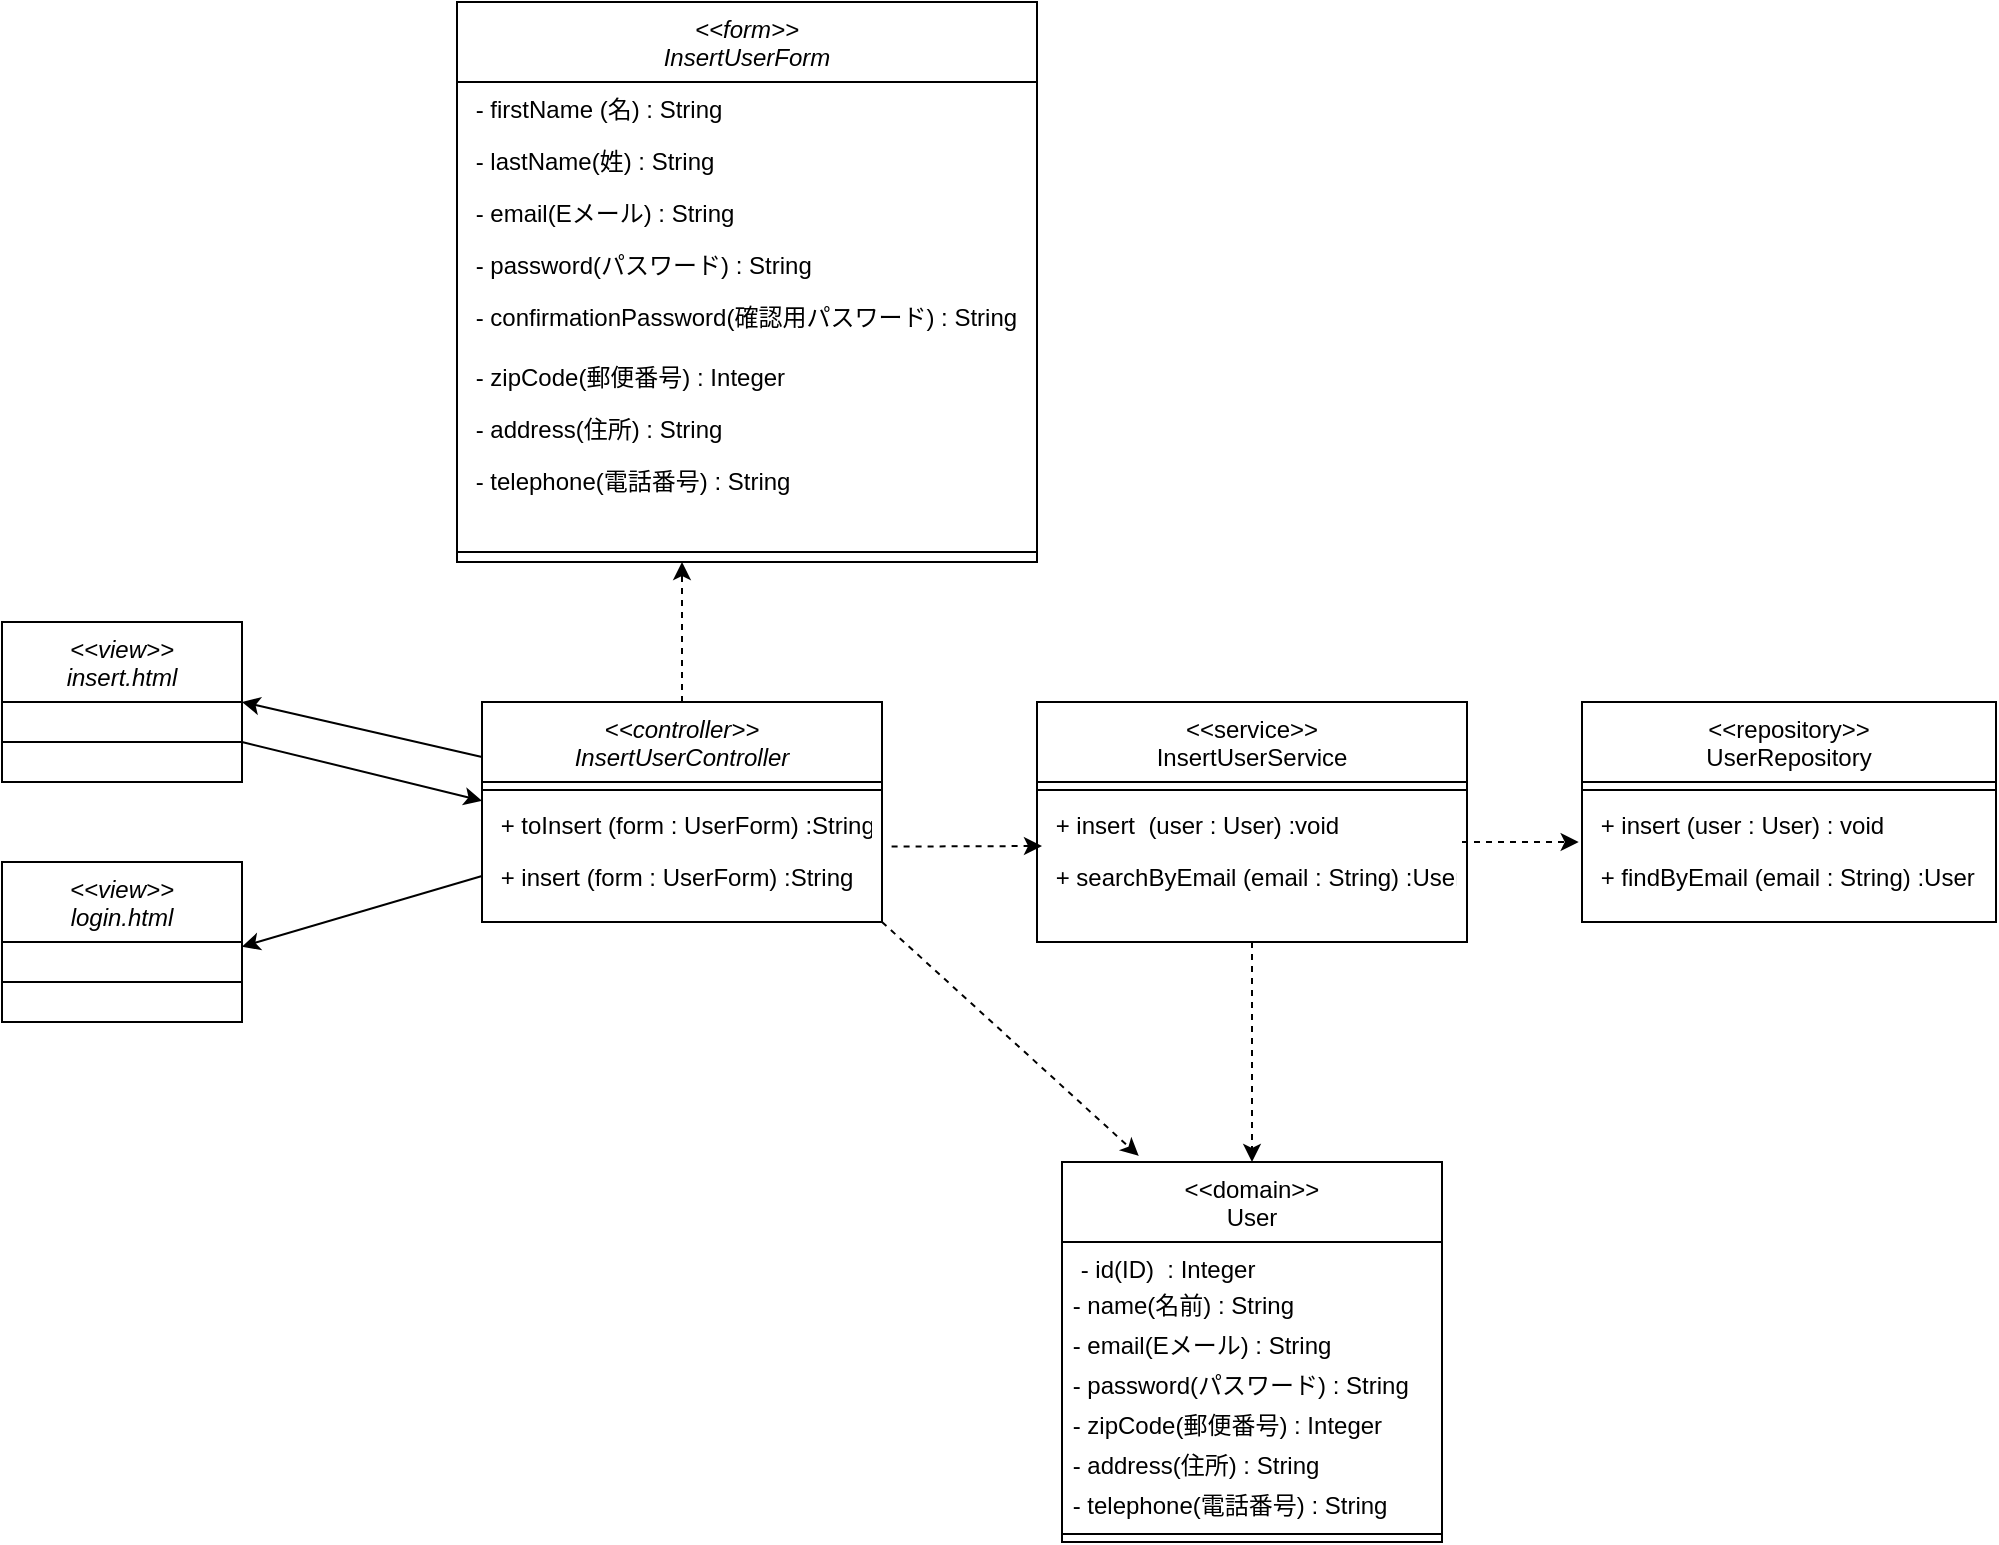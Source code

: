 <mxfile>
    <diagram id="vlr3ZQr2r3bm2K5GPeQf" name="Page-1">
        <mxGraphModel dx="1611" dy="500" grid="1" gridSize="10" guides="1" tooltips="1" connect="1" arrows="1" fold="1" page="1" pageScale="1" pageWidth="827" pageHeight="1169" math="0" shadow="0">
            <root>
                <mxCell id="0"/>
                <mxCell id="1" parent="0"/>
                <mxCell id="91" style="edgeStyle=none;html=1;exitX=0.5;exitY=0;exitDx=0;exitDy=0;dashed=1;" edge="1" parent="1" source="3">
                    <mxGeometry relative="1" as="geometry">
                        <mxPoint x="160" y="320" as="targetPoint"/>
                    </mxGeometry>
                </mxCell>
                <mxCell id="110" style="edgeStyle=none;html=1;exitX=0;exitY=0.25;exitDx=0;exitDy=0;entryX=1;entryY=0.5;entryDx=0;entryDy=0;" edge="1" parent="1" source="3" target="104">
                    <mxGeometry relative="1" as="geometry"/>
                </mxCell>
                <mxCell id="3" value="&lt;&lt;controller&gt;&gt;&#10;InsertUserController" style="swimlane;fontStyle=2;align=center;verticalAlign=top;childLayout=stackLayout;horizontal=1;startSize=40;horizontalStack=0;resizeParent=1;resizeLast=0;collapsible=1;marginBottom=0;rounded=0;shadow=0;strokeWidth=1;" parent="1" vertex="1">
                    <mxGeometry x="60" y="390" width="200" height="110" as="geometry">
                        <mxRectangle x="230" y="140" width="160" height="26" as="alternateBounds"/>
                    </mxGeometry>
                </mxCell>
                <mxCell id="7" value="" style="line;html=1;strokeWidth=1;align=left;verticalAlign=middle;spacingTop=-1;spacingLeft=3;spacingRight=3;rotatable=0;labelPosition=right;points=[];portConstraint=eastwest;" parent="3" vertex="1">
                    <mxGeometry y="40" width="200" height="8" as="geometry"/>
                </mxCell>
                <mxCell id="8" value=" + toInsert (form : UserForm) :String" style="text;align=left;verticalAlign=top;spacingLeft=4;spacingRight=4;overflow=hidden;rotatable=0;points=[[0,0.5],[1,0.5]];portConstraint=eastwest;" parent="3" vertex="1">
                    <mxGeometry y="48" width="200" height="26" as="geometry"/>
                </mxCell>
                <mxCell id="102" value=" + insert (form : UserForm) :String" style="text;align=left;verticalAlign=top;spacingLeft=4;spacingRight=4;overflow=hidden;rotatable=0;points=[[0,0.5],[1,0.5]];portConstraint=eastwest;" vertex="1" parent="3">
                    <mxGeometry y="74" width="200" height="26" as="geometry"/>
                </mxCell>
                <mxCell id="9" value="&lt;&lt;repository&gt;&gt;&#10;UserRepository&#10;" style="swimlane;fontStyle=0;align=center;verticalAlign=top;childLayout=stackLayout;horizontal=1;startSize=40;horizontalStack=0;resizeParent=1;resizeLast=0;collapsible=1;marginBottom=0;rounded=0;shadow=0;strokeWidth=1;" parent="1" vertex="1">
                    <mxGeometry x="610" y="390" width="207" height="110" as="geometry">
                        <mxRectangle x="130" y="380" width="160" height="26" as="alternateBounds"/>
                    </mxGeometry>
                </mxCell>
                <mxCell id="12" value="" style="line;html=1;strokeWidth=1;align=left;verticalAlign=middle;spacingTop=-1;spacingLeft=3;spacingRight=3;rotatable=0;labelPosition=right;points=[];portConstraint=eastwest;" parent="9" vertex="1">
                    <mxGeometry y="40" width="207" height="8" as="geometry"/>
                </mxCell>
                <mxCell id="13" value=" + insert (user : User) : void" style="text;align=left;verticalAlign=top;spacingLeft=4;spacingRight=4;overflow=hidden;rotatable=0;points=[[0,0.5],[1,0.5]];portConstraint=eastwest;fontStyle=0" parent="9" vertex="1">
                    <mxGeometry y="48" width="207" height="26" as="geometry"/>
                </mxCell>
                <mxCell id="14" value=" + findByEmail (email : String) :User" style="text;align=left;verticalAlign=top;spacingLeft=4;spacingRight=4;overflow=hidden;rotatable=0;points=[[0,0.5],[1,0.5]];portConstraint=eastwest;" parent="9" vertex="1">
                    <mxGeometry y="74" width="207" height="26" as="geometry"/>
                </mxCell>
                <mxCell id="16" value="&lt;&lt;domain&gt;&gt;&#10;User" style="swimlane;fontStyle=0;align=center;verticalAlign=top;childLayout=stackLayout;horizontal=1;startSize=40;horizontalStack=0;resizeParent=1;resizeLast=0;collapsible=1;marginBottom=0;rounded=0;shadow=0;strokeWidth=1;" parent="1" vertex="1">
                    <mxGeometry x="350" y="620" width="190" height="190" as="geometry">
                        <mxRectangle x="340" y="380" width="170" height="26" as="alternateBounds"/>
                    </mxGeometry>
                </mxCell>
                <mxCell id="17" value=" - id(ID)  : Integer" style="text;align=left;verticalAlign=top;spacingLeft=4;spacingRight=4;overflow=hidden;rotatable=0;points=[[0,0.5],[1,0.5]];portConstraint=eastwest;" parent="16" vertex="1">
                    <mxGeometry y="40" width="190" height="22" as="geometry"/>
                </mxCell>
                <mxCell id="36" value="&amp;nbsp;- name(名前) : String" style="text;html=1;align=left;verticalAlign=middle;resizable=0;points=[];autosize=1;strokeColor=none;fillColor=none;" vertex="1" parent="16">
                    <mxGeometry y="62" width="190" height="20" as="geometry"/>
                </mxCell>
                <mxCell id="40" value="&amp;nbsp;- email(Eメール) : String" style="text;html=1;align=left;verticalAlign=middle;resizable=0;points=[];autosize=1;strokeColor=none;fillColor=none;" vertex="1" parent="16">
                    <mxGeometry y="82" width="190" height="20" as="geometry"/>
                </mxCell>
                <mxCell id="42" value="&amp;nbsp;- password(パスワード) : String" style="text;html=1;align=left;verticalAlign=middle;resizable=0;points=[];autosize=1;strokeColor=none;fillColor=none;" vertex="1" parent="16">
                    <mxGeometry y="102" width="190" height="20" as="geometry"/>
                </mxCell>
                <mxCell id="46" value="&amp;nbsp;- zipCode(郵便番号) : Integer" style="text;html=1;align=left;verticalAlign=middle;resizable=0;points=[];autosize=1;strokeColor=none;fillColor=none;" vertex="1" parent="16">
                    <mxGeometry y="122" width="190" height="20" as="geometry"/>
                </mxCell>
                <mxCell id="47" value="&amp;nbsp;- address(住所) : String" style="text;html=1;align=left;verticalAlign=middle;resizable=0;points=[];autosize=1;strokeColor=none;fillColor=none;" vertex="1" parent="16">
                    <mxGeometry y="142" width="190" height="20" as="geometry"/>
                </mxCell>
                <mxCell id="48" value="&amp;nbsp;- telephone(電話番号) : String" style="text;html=1;align=left;verticalAlign=middle;resizable=0;points=[];autosize=1;strokeColor=none;fillColor=none;" vertex="1" parent="16">
                    <mxGeometry y="162" width="190" height="20" as="geometry"/>
                </mxCell>
                <mxCell id="18" value="" style="line;html=1;strokeWidth=1;align=left;verticalAlign=bottom;spacingTop=-1;spacingLeft=3;spacingRight=3;rotatable=0;labelPosition=right;points=[];portConstraint=eastwest;" parent="16" vertex="1">
                    <mxGeometry y="182" width="190" height="8" as="geometry"/>
                </mxCell>
                <mxCell id="113" style="edgeStyle=none;html=1;exitX=0.5;exitY=1;exitDx=0;exitDy=0;entryX=0.5;entryY=0;entryDx=0;entryDy=0;dashed=1;" edge="1" parent="1" source="20" target="16">
                    <mxGeometry relative="1" as="geometry"/>
                </mxCell>
                <mxCell id="20" value="&lt;&lt;service&gt;&gt;&#10;InsertUserService&#10;" style="swimlane;fontStyle=0;align=center;verticalAlign=top;childLayout=stackLayout;horizontal=1;startSize=40;horizontalStack=0;resizeParent=1;resizeLast=0;collapsible=1;marginBottom=0;rounded=0;shadow=0;strokeWidth=1;" parent="1" vertex="1">
                    <mxGeometry x="337.5" y="390" width="215" height="120" as="geometry">
                        <mxRectangle x="550" y="140" width="160" height="26" as="alternateBounds"/>
                    </mxGeometry>
                </mxCell>
                <mxCell id="26" value="" style="line;html=1;strokeWidth=1;align=left;verticalAlign=middle;spacingTop=-1;spacingLeft=3;spacingRight=3;rotatable=0;labelPosition=right;points=[];portConstraint=eastwest;" parent="20" vertex="1">
                    <mxGeometry y="40" width="215" height="8" as="geometry"/>
                </mxCell>
                <mxCell id="27" value=" + insert  (user : User) :void" style="text;align=left;verticalAlign=top;spacingLeft=4;spacingRight=4;overflow=hidden;rotatable=0;points=[[0,0.5],[1,0.5]];portConstraint=eastwest;" parent="20" vertex="1">
                    <mxGeometry y="48" width="215" height="26" as="geometry"/>
                </mxCell>
                <mxCell id="28" value=" + searchByEmail (email : String) :User" style="text;align=left;verticalAlign=top;spacingLeft=4;spacingRight=4;overflow=hidden;rotatable=0;points=[[0,0.5],[1,0.5]];portConstraint=eastwest;" parent="20" vertex="1">
                    <mxGeometry y="74" width="215" height="26" as="geometry"/>
                </mxCell>
                <mxCell id="101" style="edgeStyle=none;html=1;dashed=1;" edge="1" parent="1" source="30">
                    <mxGeometry relative="1" as="geometry">
                        <mxPoint x="180" y="320" as="targetPoint"/>
                    </mxGeometry>
                </mxCell>
                <mxCell id="30" value="&lt;&lt;form&gt;&gt;&#10;InsertUserForm" style="swimlane;fontStyle=2;align=center;verticalAlign=top;childLayout=stackLayout;horizontal=1;startSize=40;horizontalStack=0;resizeParent=1;resizeLast=0;collapsible=1;marginBottom=0;rounded=0;shadow=0;strokeWidth=1;" vertex="1" parent="1">
                    <mxGeometry x="47.5" y="40" width="290" height="280" as="geometry">
                        <mxRectangle x="230" y="140" width="160" height="26" as="alternateBounds"/>
                    </mxGeometry>
                </mxCell>
                <mxCell id="33" value=" - firstName (名) : String" style="text;align=left;verticalAlign=top;spacingLeft=4;spacingRight=4;overflow=hidden;rotatable=0;points=[[0,0.5],[1,0.5]];portConstraint=eastwest;rounded=0;shadow=0;html=0;" vertex="1" parent="30">
                    <mxGeometry y="40" width="290" height="26" as="geometry"/>
                </mxCell>
                <mxCell id="35" value=" - lastName(姓) : String" style="text;align=left;verticalAlign=top;spacingLeft=4;spacingRight=4;overflow=hidden;rotatable=0;points=[[0,0.5],[1,0.5]];portConstraint=eastwest;" vertex="1" parent="30">
                    <mxGeometry y="66" width="290" height="26" as="geometry"/>
                </mxCell>
                <mxCell id="68" value=" - email(Eメール) : String" style="text;align=left;verticalAlign=top;spacingLeft=4;spacingRight=4;overflow=hidden;rotatable=0;points=[[0,0.5],[1,0.5]];portConstraint=eastwest;" vertex="1" parent="30">
                    <mxGeometry y="92" width="290" height="26" as="geometry"/>
                </mxCell>
                <mxCell id="69" value=" - password(パスワード) : String" style="text;align=left;verticalAlign=top;spacingLeft=4;spacingRight=4;overflow=hidden;rotatable=0;points=[[0,0.5],[1,0.5]];portConstraint=eastwest;" vertex="1" parent="30">
                    <mxGeometry y="118" width="290" height="26" as="geometry"/>
                </mxCell>
                <mxCell id="70" value=" - confirmationPassword(確認用パスワード) : String" style="text;align=left;verticalAlign=top;spacingLeft=4;spacingRight=4;overflow=hidden;rotatable=0;points=[[0,0.5],[1,0.5]];portConstraint=eastwest;" vertex="1" parent="30">
                    <mxGeometry y="144" width="290" height="30" as="geometry"/>
                </mxCell>
                <mxCell id="72" value=" - zipCode(郵便番号) : Integer" style="text;align=left;verticalAlign=top;spacingLeft=4;spacingRight=4;overflow=hidden;rotatable=0;points=[[0,0.5],[1,0.5]];portConstraint=eastwest;" vertex="1" parent="30">
                    <mxGeometry y="174" width="290" height="26" as="geometry"/>
                </mxCell>
                <mxCell id="73" value=" - address(住所) : String" style="text;align=left;verticalAlign=top;spacingLeft=4;spacingRight=4;overflow=hidden;rotatable=0;points=[[0,0.5],[1,0.5]];portConstraint=eastwest;" vertex="1" parent="30">
                    <mxGeometry y="200" width="290" height="26" as="geometry"/>
                </mxCell>
                <mxCell id="75" value=" - telephone(電話番号) : String" style="text;align=left;verticalAlign=top;spacingLeft=4;spacingRight=4;overflow=hidden;rotatable=0;points=[[0,0.5],[1,0.5]];portConstraint=eastwest;" vertex="1" parent="30">
                    <mxGeometry y="226" width="290" height="44" as="geometry"/>
                </mxCell>
                <mxCell id="34" value="" style="line;html=1;strokeWidth=1;align=left;verticalAlign=middle;spacingTop=-1;spacingLeft=3;spacingRight=3;rotatable=0;labelPosition=right;points=[];portConstraint=eastwest;" vertex="1" parent="30">
                    <mxGeometry y="270" width="290" height="10" as="geometry"/>
                </mxCell>
                <mxCell id="89" style="edgeStyle=none;html=1;exitX=1.024;exitY=0.934;exitDx=0;exitDy=0;dashed=1;exitPerimeter=0;" edge="1" parent="1" source="8">
                    <mxGeometry relative="1" as="geometry">
                        <mxPoint x="260" y="439" as="sourcePoint"/>
                        <mxPoint x="340" y="462" as="targetPoint"/>
                        <Array as="points"/>
                    </mxGeometry>
                </mxCell>
                <mxCell id="93" style="edgeStyle=none;html=1;exitX=1;exitY=1;exitDx=0;exitDy=0;entryX=0.202;entryY=-0.016;entryDx=0;entryDy=0;dashed=1;entryPerimeter=0;" edge="1" parent="1" source="3" target="16">
                    <mxGeometry relative="1" as="geometry"/>
                </mxCell>
                <mxCell id="100" style="edgeStyle=none;html=1;entryX=-0.008;entryY=0.846;entryDx=0;entryDy=0;dashed=1;entryPerimeter=0;" edge="1" parent="1" target="13">
                    <mxGeometry relative="1" as="geometry">
                        <mxPoint x="550" y="460" as="sourcePoint"/>
                    </mxGeometry>
                </mxCell>
                <mxCell id="114" style="edgeStyle=none;html=1;exitX=1;exitY=0.75;exitDx=0;exitDy=0;entryX=0;entryY=0.052;entryDx=0;entryDy=0;entryPerimeter=0;" edge="1" parent="1" source="104" target="8">
                    <mxGeometry relative="1" as="geometry"/>
                </mxCell>
                <mxCell id="104" value="&lt;&lt;view&gt;&gt;&#10;insert.html" style="swimlane;fontStyle=2;align=center;verticalAlign=top;childLayout=stackLayout;horizontal=1;startSize=40;horizontalStack=0;resizeParent=1;resizeLast=0;collapsible=1;marginBottom=0;rounded=0;shadow=0;strokeWidth=1;" vertex="1" parent="1">
                    <mxGeometry x="-180" y="350" width="120" height="80" as="geometry">
                        <mxRectangle x="230" y="140" width="160" height="26" as="alternateBounds"/>
                    </mxGeometry>
                </mxCell>
                <mxCell id="105" value="" style="line;html=1;strokeWidth=1;align=left;verticalAlign=middle;spacingTop=-1;spacingLeft=3;spacingRight=3;rotatable=0;labelPosition=right;points=[];portConstraint=eastwest;" vertex="1" parent="104">
                    <mxGeometry y="40" width="120" height="40" as="geometry"/>
                </mxCell>
                <mxCell id="108" value="&lt;&lt;view&gt;&gt;&#10;login.html" style="swimlane;fontStyle=2;align=center;verticalAlign=top;childLayout=stackLayout;horizontal=1;startSize=40;horizontalStack=0;resizeParent=1;resizeLast=0;collapsible=1;marginBottom=0;rounded=0;shadow=0;strokeWidth=1;" vertex="1" parent="1">
                    <mxGeometry x="-180" y="470" width="120" height="80" as="geometry">
                        <mxRectangle x="230" y="140" width="160" height="26" as="alternateBounds"/>
                    </mxGeometry>
                </mxCell>
                <mxCell id="109" value="" style="line;html=1;strokeWidth=1;align=left;verticalAlign=middle;spacingTop=-1;spacingLeft=3;spacingRight=3;rotatable=0;labelPosition=right;points=[];portConstraint=eastwest;" vertex="1" parent="108">
                    <mxGeometry y="40" width="120" height="40" as="geometry"/>
                </mxCell>
                <mxCell id="111" style="edgeStyle=none;html=1;exitX=0;exitY=0.5;exitDx=0;exitDy=0;" edge="1" parent="1" source="102" target="109">
                    <mxGeometry relative="1" as="geometry"/>
                </mxCell>
            </root>
        </mxGraphModel>
    </diagram>
</mxfile>